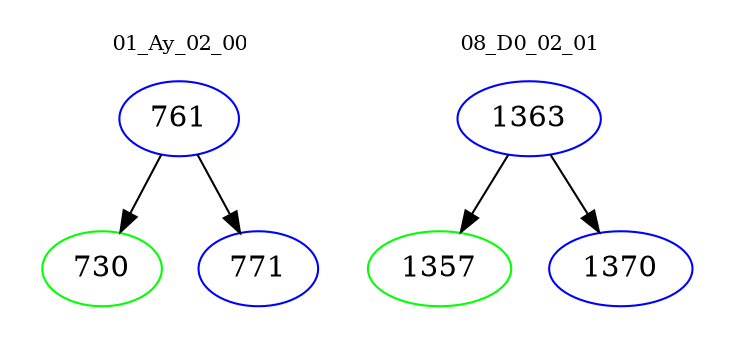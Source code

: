 digraph{
subgraph cluster_0 {
color = white
label = "01_Ay_02_00";
fontsize=10;
T0_761 [label="761", color="blue"]
T0_761 -> T0_730 [color="black"]
T0_730 [label="730", color="green"]
T0_761 -> T0_771 [color="black"]
T0_771 [label="771", color="blue"]
}
subgraph cluster_1 {
color = white
label = "08_D0_02_01";
fontsize=10;
T1_1363 [label="1363", color="blue"]
T1_1363 -> T1_1357 [color="black"]
T1_1357 [label="1357", color="green"]
T1_1363 -> T1_1370 [color="black"]
T1_1370 [label="1370", color="blue"]
}
}
